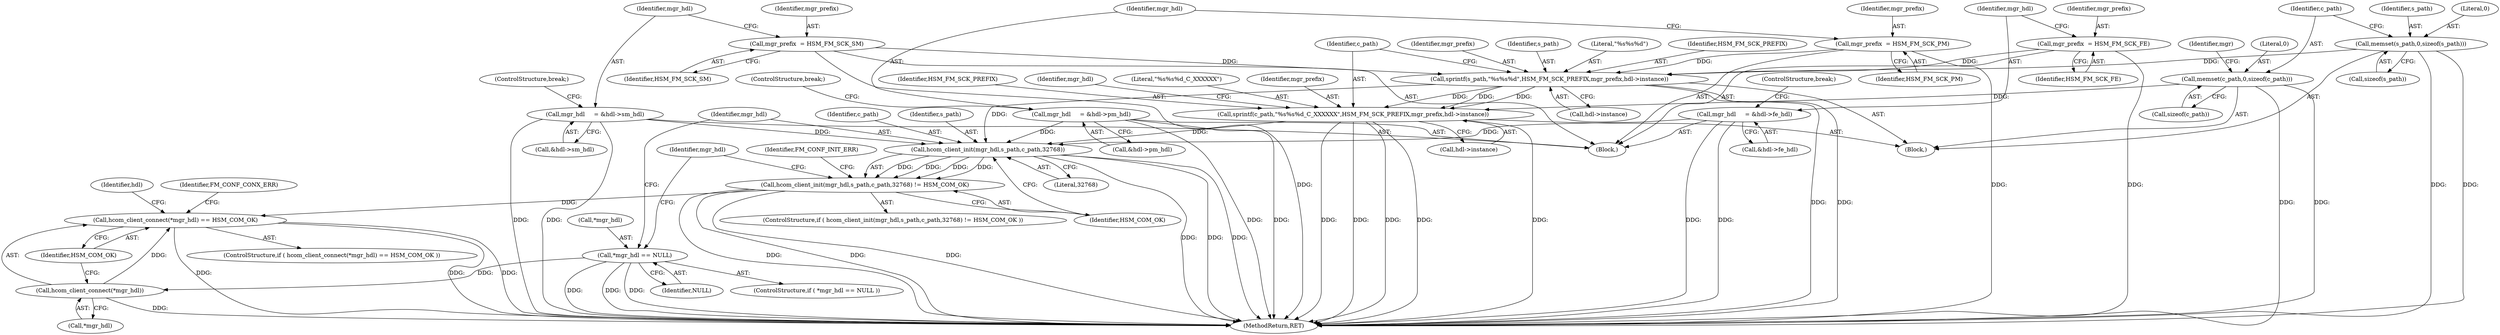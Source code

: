digraph "0_opa-ff_c5759e7b76f5bf844be6c6641cc1b356bbc83869_3@API" {
"1000191" [label="(Call,hcom_client_connect(*mgr_hdl) == HSM_COM_OK)"];
"1000192" [label="(Call,hcom_client_connect(*mgr_hdl))"];
"1000174" [label="(Call,*mgr_hdl == NULL)"];
"1000180" [label="(Call,hcom_client_init(mgr_hdl,s_path,c_path,32768) != HSM_COM_OK)"];
"1000181" [label="(Call,hcom_client_init(mgr_hdl,s_path,c_path,32768))"];
"1000125" [label="(Call,mgr_hdl     = &hdl->sm_hdl)"];
"1000147" [label="(Call,mgr_hdl     = &hdl->fe_hdl)"];
"1000136" [label="(Call,mgr_hdl     = &hdl->pm_hdl)"];
"1000157" [label="(Call,sprintf(s_path,\"%s%s%d\",HSM_FM_SCK_PREFIX,mgr_prefix,hdl->instance))"];
"1000108" [label="(Call,memset(s_path,0,sizeof(s_path)))"];
"1000122" [label="(Call,mgr_prefix  = HSM_FM_SCK_SM)"];
"1000133" [label="(Call,mgr_prefix  = HSM_FM_SCK_PM)"];
"1000144" [label="(Call,mgr_prefix  = HSM_FM_SCK_FE)"];
"1000165" [label="(Call,sprintf(c_path,\"%s%s%d_C_XXXXXX\",HSM_FM_SCK_PREFIX,mgr_prefix,hdl->instance))"];
"1000113" [label="(Call,memset(c_path,0,sizeof(c_path)))"];
"1000125" [label="(Call,mgr_hdl     = &hdl->sm_hdl)"];
"1000161" [label="(Identifier,mgr_prefix)"];
"1000111" [label="(Call,sizeof(s_path))"];
"1000138" [label="(Call,&hdl->pm_hdl)"];
"1000170" [label="(Call,hdl->instance)"];
"1000191" [label="(Call,hcom_client_connect(*mgr_hdl) == HSM_COM_OK)"];
"1000165" [label="(Call,sprintf(c_path,\"%s%s%d_C_XXXXXX\",HSM_FM_SCK_PREFIX,mgr_prefix,hdl->instance))"];
"1000159" [label="(Literal,\"%s%s%d\")"];
"1000149" [label="(Call,&hdl->fe_hdl)"];
"1000160" [label="(Identifier,HSM_FM_SCK_PREFIX)"];
"1000176" [label="(Identifier,mgr_hdl)"];
"1000183" [label="(Identifier,s_path)"];
"1000153" [label="(ControlStructure,break;)"];
"1000195" [label="(Identifier,HSM_COM_OK)"];
"1000180" [label="(Call,hcom_client_init(mgr_hdl,s_path,c_path,32768) != HSM_COM_OK)"];
"1000137" [label="(Identifier,mgr_hdl)"];
"1000193" [label="(Call,*mgr_hdl)"];
"1000182" [label="(Identifier,mgr_hdl)"];
"1000194" [label="(Identifier,mgr_hdl)"];
"1000173" [label="(ControlStructure,if ( *mgr_hdl == NULL ))"];
"1000177" [label="(Identifier,NULL)"];
"1000157" [label="(Call,sprintf(s_path,\"%s%s%d\",HSM_FM_SCK_PREFIX,mgr_prefix,hdl->instance))"];
"1000122" [label="(Call,mgr_prefix  = HSM_FM_SCK_SM)"];
"1000123" [label="(Identifier,mgr_prefix)"];
"1000146" [label="(Identifier,HSM_FM_SCK_FE)"];
"1000127" [label="(Call,&hdl->sm_hdl)"];
"1000136" [label="(Call,mgr_hdl     = &hdl->pm_hdl)"];
"1000179" [label="(ControlStructure,if ( hcom_client_init(mgr_hdl,s_path,c_path,32768) != HSM_COM_OK ))"];
"1000144" [label="(Call,mgr_prefix  = HSM_FM_SCK_FE)"];
"1000114" [label="(Identifier,c_path)"];
"1000166" [label="(Identifier,c_path)"];
"1000145" [label="(Identifier,mgr_prefix)"];
"1000158" [label="(Identifier,s_path)"];
"1000189" [label="(Identifier,FM_CONF_INIT_ERR)"];
"1000181" [label="(Call,hcom_client_init(mgr_hdl,s_path,c_path,32768))"];
"1000205" [label="(Identifier,FM_CONF_CONX_ERR)"];
"1000190" [label="(ControlStructure,if ( hcom_client_connect(*mgr_hdl) == HSM_COM_OK ))"];
"1000167" [label="(Literal,\"%s%s%d_C_XXXXXX\")"];
"1000103" [label="(Block,)"];
"1000109" [label="(Identifier,s_path)"];
"1000126" [label="(Identifier,mgr_hdl)"];
"1000110" [label="(Literal,0)"];
"1000124" [label="(Identifier,HSM_FM_SCK_SM)"];
"1000199" [label="(Identifier,hdl)"];
"1000119" [label="(Identifier,mgr)"];
"1000192" [label="(Call,hcom_client_connect(*mgr_hdl))"];
"1000148" [label="(Identifier,mgr_hdl)"];
"1000184" [label="(Identifier,c_path)"];
"1000162" [label="(Call,hdl->instance)"];
"1000147" [label="(Call,mgr_hdl     = &hdl->fe_hdl)"];
"1000113" [label="(Call,memset(c_path,0,sizeof(c_path)))"];
"1000185" [label="(Literal,32768)"];
"1000142" [label="(ControlStructure,break;)"];
"1000120" [label="(Block,)"];
"1000169" [label="(Identifier,mgr_prefix)"];
"1000131" [label="(ControlStructure,break;)"];
"1000108" [label="(Call,memset(s_path,0,sizeof(s_path)))"];
"1000134" [label="(Identifier,mgr_prefix)"];
"1000206" [label="(MethodReturn,RET)"];
"1000115" [label="(Literal,0)"];
"1000135" [label="(Identifier,HSM_FM_SCK_PM)"];
"1000116" [label="(Call,sizeof(c_path))"];
"1000133" [label="(Call,mgr_prefix  = HSM_FM_SCK_PM)"];
"1000168" [label="(Identifier,HSM_FM_SCK_PREFIX)"];
"1000175" [label="(Call,*mgr_hdl)"];
"1000186" [label="(Identifier,HSM_COM_OK)"];
"1000174" [label="(Call,*mgr_hdl == NULL)"];
"1000191" -> "1000190"  [label="AST: "];
"1000191" -> "1000195"  [label="CFG: "];
"1000192" -> "1000191"  [label="AST: "];
"1000195" -> "1000191"  [label="AST: "];
"1000199" -> "1000191"  [label="CFG: "];
"1000205" -> "1000191"  [label="CFG: "];
"1000191" -> "1000206"  [label="DDG: "];
"1000191" -> "1000206"  [label="DDG: "];
"1000191" -> "1000206"  [label="DDG: "];
"1000192" -> "1000191"  [label="DDG: "];
"1000180" -> "1000191"  [label="DDG: "];
"1000192" -> "1000193"  [label="CFG: "];
"1000193" -> "1000192"  [label="AST: "];
"1000195" -> "1000192"  [label="CFG: "];
"1000192" -> "1000206"  [label="DDG: "];
"1000174" -> "1000192"  [label="DDG: "];
"1000174" -> "1000173"  [label="AST: "];
"1000174" -> "1000177"  [label="CFG: "];
"1000175" -> "1000174"  [label="AST: "];
"1000177" -> "1000174"  [label="AST: "];
"1000182" -> "1000174"  [label="CFG: "];
"1000194" -> "1000174"  [label="CFG: "];
"1000174" -> "1000206"  [label="DDG: "];
"1000174" -> "1000206"  [label="DDG: "];
"1000174" -> "1000206"  [label="DDG: "];
"1000180" -> "1000179"  [label="AST: "];
"1000180" -> "1000186"  [label="CFG: "];
"1000181" -> "1000180"  [label="AST: "];
"1000186" -> "1000180"  [label="AST: "];
"1000189" -> "1000180"  [label="CFG: "];
"1000194" -> "1000180"  [label="CFG: "];
"1000180" -> "1000206"  [label="DDG: "];
"1000180" -> "1000206"  [label="DDG: "];
"1000180" -> "1000206"  [label="DDG: "];
"1000181" -> "1000180"  [label="DDG: "];
"1000181" -> "1000180"  [label="DDG: "];
"1000181" -> "1000180"  [label="DDG: "];
"1000181" -> "1000180"  [label="DDG: "];
"1000181" -> "1000185"  [label="CFG: "];
"1000182" -> "1000181"  [label="AST: "];
"1000183" -> "1000181"  [label="AST: "];
"1000184" -> "1000181"  [label="AST: "];
"1000185" -> "1000181"  [label="AST: "];
"1000186" -> "1000181"  [label="CFG: "];
"1000181" -> "1000206"  [label="DDG: "];
"1000181" -> "1000206"  [label="DDG: "];
"1000181" -> "1000206"  [label="DDG: "];
"1000125" -> "1000181"  [label="DDG: "];
"1000147" -> "1000181"  [label="DDG: "];
"1000136" -> "1000181"  [label="DDG: "];
"1000157" -> "1000181"  [label="DDG: "];
"1000165" -> "1000181"  [label="DDG: "];
"1000125" -> "1000120"  [label="AST: "];
"1000125" -> "1000127"  [label="CFG: "];
"1000126" -> "1000125"  [label="AST: "];
"1000127" -> "1000125"  [label="AST: "];
"1000131" -> "1000125"  [label="CFG: "];
"1000125" -> "1000206"  [label="DDG: "];
"1000125" -> "1000206"  [label="DDG: "];
"1000147" -> "1000120"  [label="AST: "];
"1000147" -> "1000149"  [label="CFG: "];
"1000148" -> "1000147"  [label="AST: "];
"1000149" -> "1000147"  [label="AST: "];
"1000153" -> "1000147"  [label="CFG: "];
"1000147" -> "1000206"  [label="DDG: "];
"1000147" -> "1000206"  [label="DDG: "];
"1000136" -> "1000120"  [label="AST: "];
"1000136" -> "1000138"  [label="CFG: "];
"1000137" -> "1000136"  [label="AST: "];
"1000138" -> "1000136"  [label="AST: "];
"1000142" -> "1000136"  [label="CFG: "];
"1000136" -> "1000206"  [label="DDG: "];
"1000136" -> "1000206"  [label="DDG: "];
"1000157" -> "1000103"  [label="AST: "];
"1000157" -> "1000162"  [label="CFG: "];
"1000158" -> "1000157"  [label="AST: "];
"1000159" -> "1000157"  [label="AST: "];
"1000160" -> "1000157"  [label="AST: "];
"1000161" -> "1000157"  [label="AST: "];
"1000162" -> "1000157"  [label="AST: "];
"1000166" -> "1000157"  [label="CFG: "];
"1000157" -> "1000206"  [label="DDG: "];
"1000157" -> "1000206"  [label="DDG: "];
"1000108" -> "1000157"  [label="DDG: "];
"1000122" -> "1000157"  [label="DDG: "];
"1000133" -> "1000157"  [label="DDG: "];
"1000144" -> "1000157"  [label="DDG: "];
"1000157" -> "1000165"  [label="DDG: "];
"1000157" -> "1000165"  [label="DDG: "];
"1000157" -> "1000165"  [label="DDG: "];
"1000108" -> "1000103"  [label="AST: "];
"1000108" -> "1000111"  [label="CFG: "];
"1000109" -> "1000108"  [label="AST: "];
"1000110" -> "1000108"  [label="AST: "];
"1000111" -> "1000108"  [label="AST: "];
"1000114" -> "1000108"  [label="CFG: "];
"1000108" -> "1000206"  [label="DDG: "];
"1000108" -> "1000206"  [label="DDG: "];
"1000122" -> "1000120"  [label="AST: "];
"1000122" -> "1000124"  [label="CFG: "];
"1000123" -> "1000122"  [label="AST: "];
"1000124" -> "1000122"  [label="AST: "];
"1000126" -> "1000122"  [label="CFG: "];
"1000122" -> "1000206"  [label="DDG: "];
"1000133" -> "1000120"  [label="AST: "];
"1000133" -> "1000135"  [label="CFG: "];
"1000134" -> "1000133"  [label="AST: "];
"1000135" -> "1000133"  [label="AST: "];
"1000137" -> "1000133"  [label="CFG: "];
"1000133" -> "1000206"  [label="DDG: "];
"1000144" -> "1000120"  [label="AST: "];
"1000144" -> "1000146"  [label="CFG: "];
"1000145" -> "1000144"  [label="AST: "];
"1000146" -> "1000144"  [label="AST: "];
"1000148" -> "1000144"  [label="CFG: "];
"1000144" -> "1000206"  [label="DDG: "];
"1000165" -> "1000103"  [label="AST: "];
"1000165" -> "1000170"  [label="CFG: "];
"1000166" -> "1000165"  [label="AST: "];
"1000167" -> "1000165"  [label="AST: "];
"1000168" -> "1000165"  [label="AST: "];
"1000169" -> "1000165"  [label="AST: "];
"1000170" -> "1000165"  [label="AST: "];
"1000176" -> "1000165"  [label="CFG: "];
"1000165" -> "1000206"  [label="DDG: "];
"1000165" -> "1000206"  [label="DDG: "];
"1000165" -> "1000206"  [label="DDG: "];
"1000165" -> "1000206"  [label="DDG: "];
"1000165" -> "1000206"  [label="DDG: "];
"1000113" -> "1000165"  [label="DDG: "];
"1000113" -> "1000103"  [label="AST: "];
"1000113" -> "1000116"  [label="CFG: "];
"1000114" -> "1000113"  [label="AST: "];
"1000115" -> "1000113"  [label="AST: "];
"1000116" -> "1000113"  [label="AST: "];
"1000119" -> "1000113"  [label="CFG: "];
"1000113" -> "1000206"  [label="DDG: "];
"1000113" -> "1000206"  [label="DDG: "];
}
